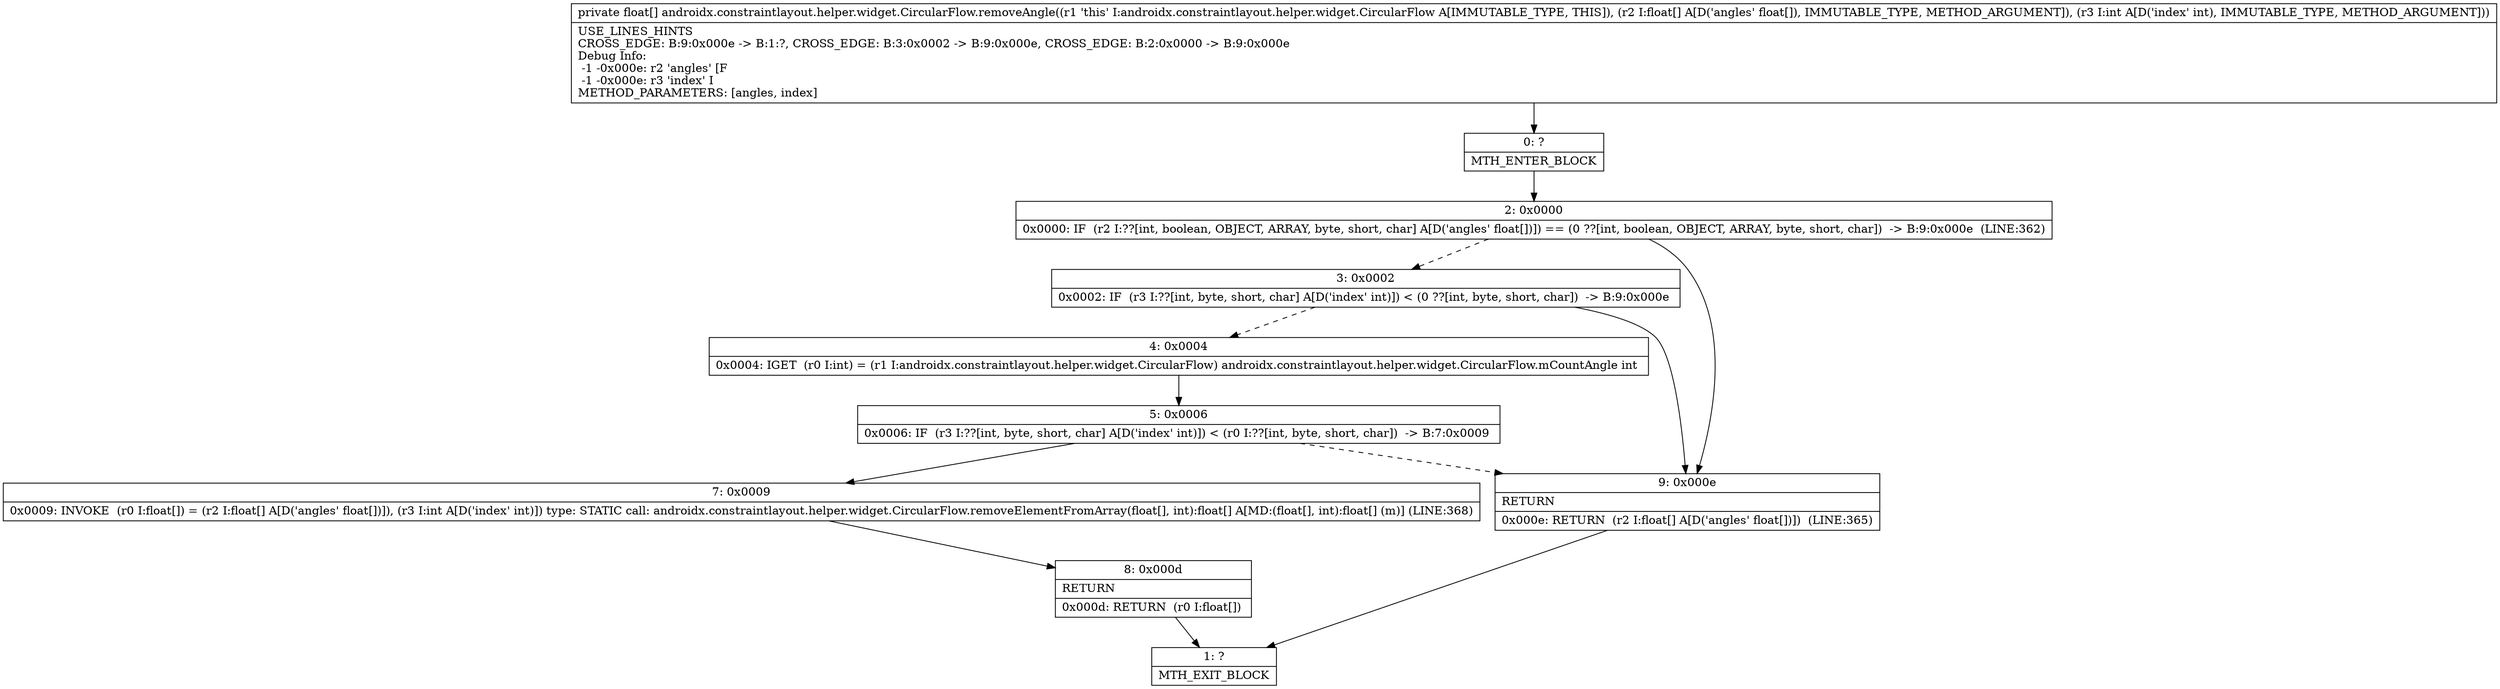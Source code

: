 digraph "CFG forandroidx.constraintlayout.helper.widget.CircularFlow.removeAngle([FI)[F" {
Node_0 [shape=record,label="{0\:\ ?|MTH_ENTER_BLOCK\l}"];
Node_2 [shape=record,label="{2\:\ 0x0000|0x0000: IF  (r2 I:??[int, boolean, OBJECT, ARRAY, byte, short, char] A[D('angles' float[])]) == (0 ??[int, boolean, OBJECT, ARRAY, byte, short, char])  \-\> B:9:0x000e  (LINE:362)\l}"];
Node_3 [shape=record,label="{3\:\ 0x0002|0x0002: IF  (r3 I:??[int, byte, short, char] A[D('index' int)]) \< (0 ??[int, byte, short, char])  \-\> B:9:0x000e \l}"];
Node_4 [shape=record,label="{4\:\ 0x0004|0x0004: IGET  (r0 I:int) = (r1 I:androidx.constraintlayout.helper.widget.CircularFlow) androidx.constraintlayout.helper.widget.CircularFlow.mCountAngle int \l}"];
Node_5 [shape=record,label="{5\:\ 0x0006|0x0006: IF  (r3 I:??[int, byte, short, char] A[D('index' int)]) \< (r0 I:??[int, byte, short, char])  \-\> B:7:0x0009 \l}"];
Node_7 [shape=record,label="{7\:\ 0x0009|0x0009: INVOKE  (r0 I:float[]) = (r2 I:float[] A[D('angles' float[])]), (r3 I:int A[D('index' int)]) type: STATIC call: androidx.constraintlayout.helper.widget.CircularFlow.removeElementFromArray(float[], int):float[] A[MD:(float[], int):float[] (m)] (LINE:368)\l}"];
Node_8 [shape=record,label="{8\:\ 0x000d|RETURN\l|0x000d: RETURN  (r0 I:float[]) \l}"];
Node_1 [shape=record,label="{1\:\ ?|MTH_EXIT_BLOCK\l}"];
Node_9 [shape=record,label="{9\:\ 0x000e|RETURN\l|0x000e: RETURN  (r2 I:float[] A[D('angles' float[])])  (LINE:365)\l}"];
MethodNode[shape=record,label="{private float[] androidx.constraintlayout.helper.widget.CircularFlow.removeAngle((r1 'this' I:androidx.constraintlayout.helper.widget.CircularFlow A[IMMUTABLE_TYPE, THIS]), (r2 I:float[] A[D('angles' float[]), IMMUTABLE_TYPE, METHOD_ARGUMENT]), (r3 I:int A[D('index' int), IMMUTABLE_TYPE, METHOD_ARGUMENT]))  | USE_LINES_HINTS\lCROSS_EDGE: B:9:0x000e \-\> B:1:?, CROSS_EDGE: B:3:0x0002 \-\> B:9:0x000e, CROSS_EDGE: B:2:0x0000 \-\> B:9:0x000e\lDebug Info:\l  \-1 \-0x000e: r2 'angles' [F\l  \-1 \-0x000e: r3 'index' I\lMETHOD_PARAMETERS: [angles, index]\l}"];
MethodNode -> Node_0;Node_0 -> Node_2;
Node_2 -> Node_3[style=dashed];
Node_2 -> Node_9;
Node_3 -> Node_4[style=dashed];
Node_3 -> Node_9;
Node_4 -> Node_5;
Node_5 -> Node_7;
Node_5 -> Node_9[style=dashed];
Node_7 -> Node_8;
Node_8 -> Node_1;
Node_9 -> Node_1;
}

